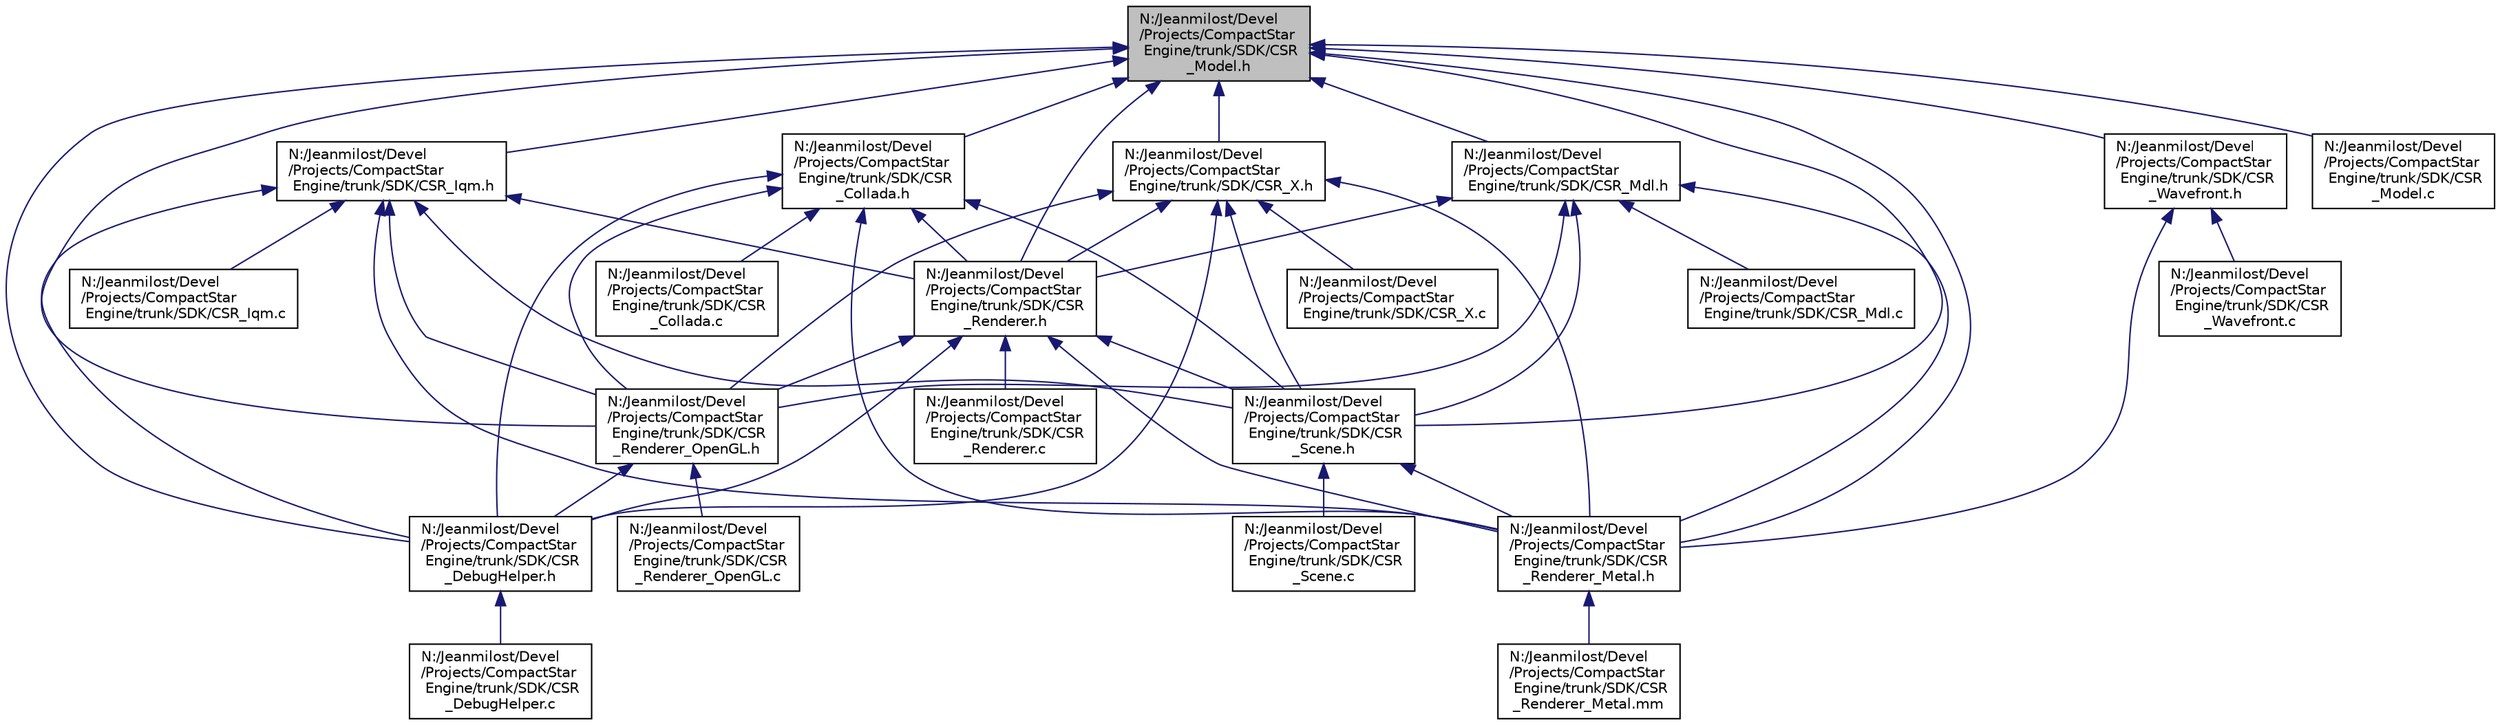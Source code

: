digraph "N:/Jeanmilost/Devel/Projects/CompactStar Engine/trunk/SDK/CSR_Model.h"
{
 // LATEX_PDF_SIZE
  edge [fontname="Helvetica",fontsize="10",labelfontname="Helvetica",labelfontsize="10"];
  node [fontname="Helvetica",fontsize="10",shape=record];
  Node1 [label="N:/Jeanmilost/Devel\l/Projects/CompactStar\l Engine/trunk/SDK/CSR\l_Model.h",height=0.2,width=0.4,color="black", fillcolor="grey75", style="filled", fontcolor="black",tooltip=" "];
  Node1 -> Node2 [dir="back",color="midnightblue",fontsize="10",style="solid",fontname="Helvetica"];
  Node2 [label="N:/Jeanmilost/Devel\l/Projects/CompactStar\l Engine/trunk/SDK/CSR\l_Collada.h",height=0.2,width=0.4,color="black", fillcolor="white", style="filled",URL="$_c_s_r___collada_8h.html",tooltip=" "];
  Node2 -> Node3 [dir="back",color="midnightblue",fontsize="10",style="solid",fontname="Helvetica"];
  Node3 [label="N:/Jeanmilost/Devel\l/Projects/CompactStar\l Engine/trunk/SDK/CSR\l_Collada.c",height=0.2,width=0.4,color="black", fillcolor="white", style="filled",URL="$_c_s_r___collada_8c.html",tooltip=" "];
  Node2 -> Node4 [dir="back",color="midnightblue",fontsize="10",style="solid",fontname="Helvetica"];
  Node4 [label="N:/Jeanmilost/Devel\l/Projects/CompactStar\l Engine/trunk/SDK/CSR\l_DebugHelper.h",height=0.2,width=0.4,color="black", fillcolor="white", style="filled",URL="$_c_s_r___debug_helper_8h.html",tooltip=" "];
  Node4 -> Node5 [dir="back",color="midnightblue",fontsize="10",style="solid",fontname="Helvetica"];
  Node5 [label="N:/Jeanmilost/Devel\l/Projects/CompactStar\l Engine/trunk/SDK/CSR\l_DebugHelper.c",height=0.2,width=0.4,color="black", fillcolor="white", style="filled",URL="$_c_s_r___debug_helper_8c.html",tooltip=" "];
  Node2 -> Node6 [dir="back",color="midnightblue",fontsize="10",style="solid",fontname="Helvetica"];
  Node6 [label="N:/Jeanmilost/Devel\l/Projects/CompactStar\l Engine/trunk/SDK/CSR\l_Renderer.h",height=0.2,width=0.4,color="black", fillcolor="white", style="filled",URL="$_c_s_r___renderer_8h.html",tooltip=" "];
  Node6 -> Node4 [dir="back",color="midnightblue",fontsize="10",style="solid",fontname="Helvetica"];
  Node6 -> Node7 [dir="back",color="midnightblue",fontsize="10",style="solid",fontname="Helvetica"];
  Node7 [label="N:/Jeanmilost/Devel\l/Projects/CompactStar\l Engine/trunk/SDK/CSR\l_Renderer.c",height=0.2,width=0.4,color="black", fillcolor="white", style="filled",URL="$_c_s_r___renderer_8c.html",tooltip=" "];
  Node6 -> Node8 [dir="back",color="midnightblue",fontsize="10",style="solid",fontname="Helvetica"];
  Node8 [label="N:/Jeanmilost/Devel\l/Projects/CompactStar\l Engine/trunk/SDK/CSR\l_Renderer_Metal.h",height=0.2,width=0.4,color="black", fillcolor="white", style="filled",URL="$_c_s_r___renderer___metal_8h.html",tooltip=" "];
  Node8 -> Node9 [dir="back",color="midnightblue",fontsize="10",style="solid",fontname="Helvetica"];
  Node9 [label="N:/Jeanmilost/Devel\l/Projects/CompactStar\l Engine/trunk/SDK/CSR\l_Renderer_Metal.mm",height=0.2,width=0.4,color="black", fillcolor="white", style="filled",URL="$_c_s_r___renderer___metal_8mm.html",tooltip=" "];
  Node6 -> Node10 [dir="back",color="midnightblue",fontsize="10",style="solid",fontname="Helvetica"];
  Node10 [label="N:/Jeanmilost/Devel\l/Projects/CompactStar\l Engine/trunk/SDK/CSR\l_Renderer_OpenGL.h",height=0.2,width=0.4,color="black", fillcolor="white", style="filled",URL="$_c_s_r___renderer___open_g_l_8h.html",tooltip=" "];
  Node10 -> Node4 [dir="back",color="midnightblue",fontsize="10",style="solid",fontname="Helvetica"];
  Node10 -> Node11 [dir="back",color="midnightblue",fontsize="10",style="solid",fontname="Helvetica"];
  Node11 [label="N:/Jeanmilost/Devel\l/Projects/CompactStar\l Engine/trunk/SDK/CSR\l_Renderer_OpenGL.c",height=0.2,width=0.4,color="black", fillcolor="white", style="filled",URL="$_c_s_r___renderer___open_g_l_8c.html",tooltip=" "];
  Node6 -> Node12 [dir="back",color="midnightblue",fontsize="10",style="solid",fontname="Helvetica"];
  Node12 [label="N:/Jeanmilost/Devel\l/Projects/CompactStar\l Engine/trunk/SDK/CSR\l_Scene.h",height=0.2,width=0.4,color="black", fillcolor="white", style="filled",URL="$_c_s_r___scene_8h.html",tooltip=" "];
  Node12 -> Node8 [dir="back",color="midnightblue",fontsize="10",style="solid",fontname="Helvetica"];
  Node12 -> Node13 [dir="back",color="midnightblue",fontsize="10",style="solid",fontname="Helvetica"];
  Node13 [label="N:/Jeanmilost/Devel\l/Projects/CompactStar\l Engine/trunk/SDK/CSR\l_Scene.c",height=0.2,width=0.4,color="black", fillcolor="white", style="filled",URL="$_c_s_r___scene_8c.html",tooltip=" "];
  Node2 -> Node8 [dir="back",color="midnightblue",fontsize="10",style="solid",fontname="Helvetica"];
  Node2 -> Node10 [dir="back",color="midnightblue",fontsize="10",style="solid",fontname="Helvetica"];
  Node2 -> Node12 [dir="back",color="midnightblue",fontsize="10",style="solid",fontname="Helvetica"];
  Node1 -> Node4 [dir="back",color="midnightblue",fontsize="10",style="solid",fontname="Helvetica"];
  Node1 -> Node14 [dir="back",color="midnightblue",fontsize="10",style="solid",fontname="Helvetica"];
  Node14 [label="N:/Jeanmilost/Devel\l/Projects/CompactStar\l Engine/trunk/SDK/CSR_Iqm.h",height=0.2,width=0.4,color="black", fillcolor="white", style="filled",URL="$_c_s_r___iqm_8h.html",tooltip=" "];
  Node14 -> Node4 [dir="back",color="midnightblue",fontsize="10",style="solid",fontname="Helvetica"];
  Node14 -> Node15 [dir="back",color="midnightblue",fontsize="10",style="solid",fontname="Helvetica"];
  Node15 [label="N:/Jeanmilost/Devel\l/Projects/CompactStar\l Engine/trunk/SDK/CSR_Iqm.c",height=0.2,width=0.4,color="black", fillcolor="white", style="filled",URL="$_c_s_r___iqm_8c.html",tooltip=" "];
  Node14 -> Node6 [dir="back",color="midnightblue",fontsize="10",style="solid",fontname="Helvetica"];
  Node14 -> Node8 [dir="back",color="midnightblue",fontsize="10",style="solid",fontname="Helvetica"];
  Node14 -> Node10 [dir="back",color="midnightblue",fontsize="10",style="solid",fontname="Helvetica"];
  Node14 -> Node12 [dir="back",color="midnightblue",fontsize="10",style="solid",fontname="Helvetica"];
  Node1 -> Node16 [dir="back",color="midnightblue",fontsize="10",style="solid",fontname="Helvetica"];
  Node16 [label="N:/Jeanmilost/Devel\l/Projects/CompactStar\l Engine/trunk/SDK/CSR_Mdl.h",height=0.2,width=0.4,color="black", fillcolor="white", style="filled",URL="$_c_s_r___mdl_8h.html",tooltip=" "];
  Node16 -> Node17 [dir="back",color="midnightblue",fontsize="10",style="solid",fontname="Helvetica"];
  Node17 [label="N:/Jeanmilost/Devel\l/Projects/CompactStar\l Engine/trunk/SDK/CSR_Mdl.c",height=0.2,width=0.4,color="black", fillcolor="white", style="filled",URL="$_c_s_r___mdl_8c.html",tooltip=" "];
  Node16 -> Node6 [dir="back",color="midnightblue",fontsize="10",style="solid",fontname="Helvetica"];
  Node16 -> Node8 [dir="back",color="midnightblue",fontsize="10",style="solid",fontname="Helvetica"];
  Node16 -> Node10 [dir="back",color="midnightblue",fontsize="10",style="solid",fontname="Helvetica"];
  Node16 -> Node12 [dir="back",color="midnightblue",fontsize="10",style="solid",fontname="Helvetica"];
  Node1 -> Node18 [dir="back",color="midnightblue",fontsize="10",style="solid",fontname="Helvetica"];
  Node18 [label="N:/Jeanmilost/Devel\l/Projects/CompactStar\l Engine/trunk/SDK/CSR\l_Model.c",height=0.2,width=0.4,color="black", fillcolor="white", style="filled",URL="$_c_s_r___model_8c.html",tooltip=" "];
  Node1 -> Node6 [dir="back",color="midnightblue",fontsize="10",style="solid",fontname="Helvetica"];
  Node1 -> Node8 [dir="back",color="midnightblue",fontsize="10",style="solid",fontname="Helvetica"];
  Node1 -> Node10 [dir="back",color="midnightblue",fontsize="10",style="solid",fontname="Helvetica"];
  Node1 -> Node12 [dir="back",color="midnightblue",fontsize="10",style="solid",fontname="Helvetica"];
  Node1 -> Node19 [dir="back",color="midnightblue",fontsize="10",style="solid",fontname="Helvetica"];
  Node19 [label="N:/Jeanmilost/Devel\l/Projects/CompactStar\l Engine/trunk/SDK/CSR\l_Wavefront.h",height=0.2,width=0.4,color="black", fillcolor="white", style="filled",URL="$_c_s_r___wavefront_8h.html",tooltip=" "];
  Node19 -> Node8 [dir="back",color="midnightblue",fontsize="10",style="solid",fontname="Helvetica"];
  Node19 -> Node20 [dir="back",color="midnightblue",fontsize="10",style="solid",fontname="Helvetica"];
  Node20 [label="N:/Jeanmilost/Devel\l/Projects/CompactStar\l Engine/trunk/SDK/CSR\l_Wavefront.c",height=0.2,width=0.4,color="black", fillcolor="white", style="filled",URL="$_c_s_r___wavefront_8c.html",tooltip=" "];
  Node1 -> Node21 [dir="back",color="midnightblue",fontsize="10",style="solid",fontname="Helvetica"];
  Node21 [label="N:/Jeanmilost/Devel\l/Projects/CompactStar\l Engine/trunk/SDK/CSR_X.h",height=0.2,width=0.4,color="black", fillcolor="white", style="filled",URL="$_c_s_r___x_8h.html",tooltip=" "];
  Node21 -> Node4 [dir="back",color="midnightblue",fontsize="10",style="solid",fontname="Helvetica"];
  Node21 -> Node6 [dir="back",color="midnightblue",fontsize="10",style="solid",fontname="Helvetica"];
  Node21 -> Node8 [dir="back",color="midnightblue",fontsize="10",style="solid",fontname="Helvetica"];
  Node21 -> Node10 [dir="back",color="midnightblue",fontsize="10",style="solid",fontname="Helvetica"];
  Node21 -> Node12 [dir="back",color="midnightblue",fontsize="10",style="solid",fontname="Helvetica"];
  Node21 -> Node22 [dir="back",color="midnightblue",fontsize="10",style="solid",fontname="Helvetica"];
  Node22 [label="N:/Jeanmilost/Devel\l/Projects/CompactStar\l Engine/trunk/SDK/CSR_X.c",height=0.2,width=0.4,color="black", fillcolor="white", style="filled",URL="$_c_s_r___x_8c.html",tooltip=" "];
}
